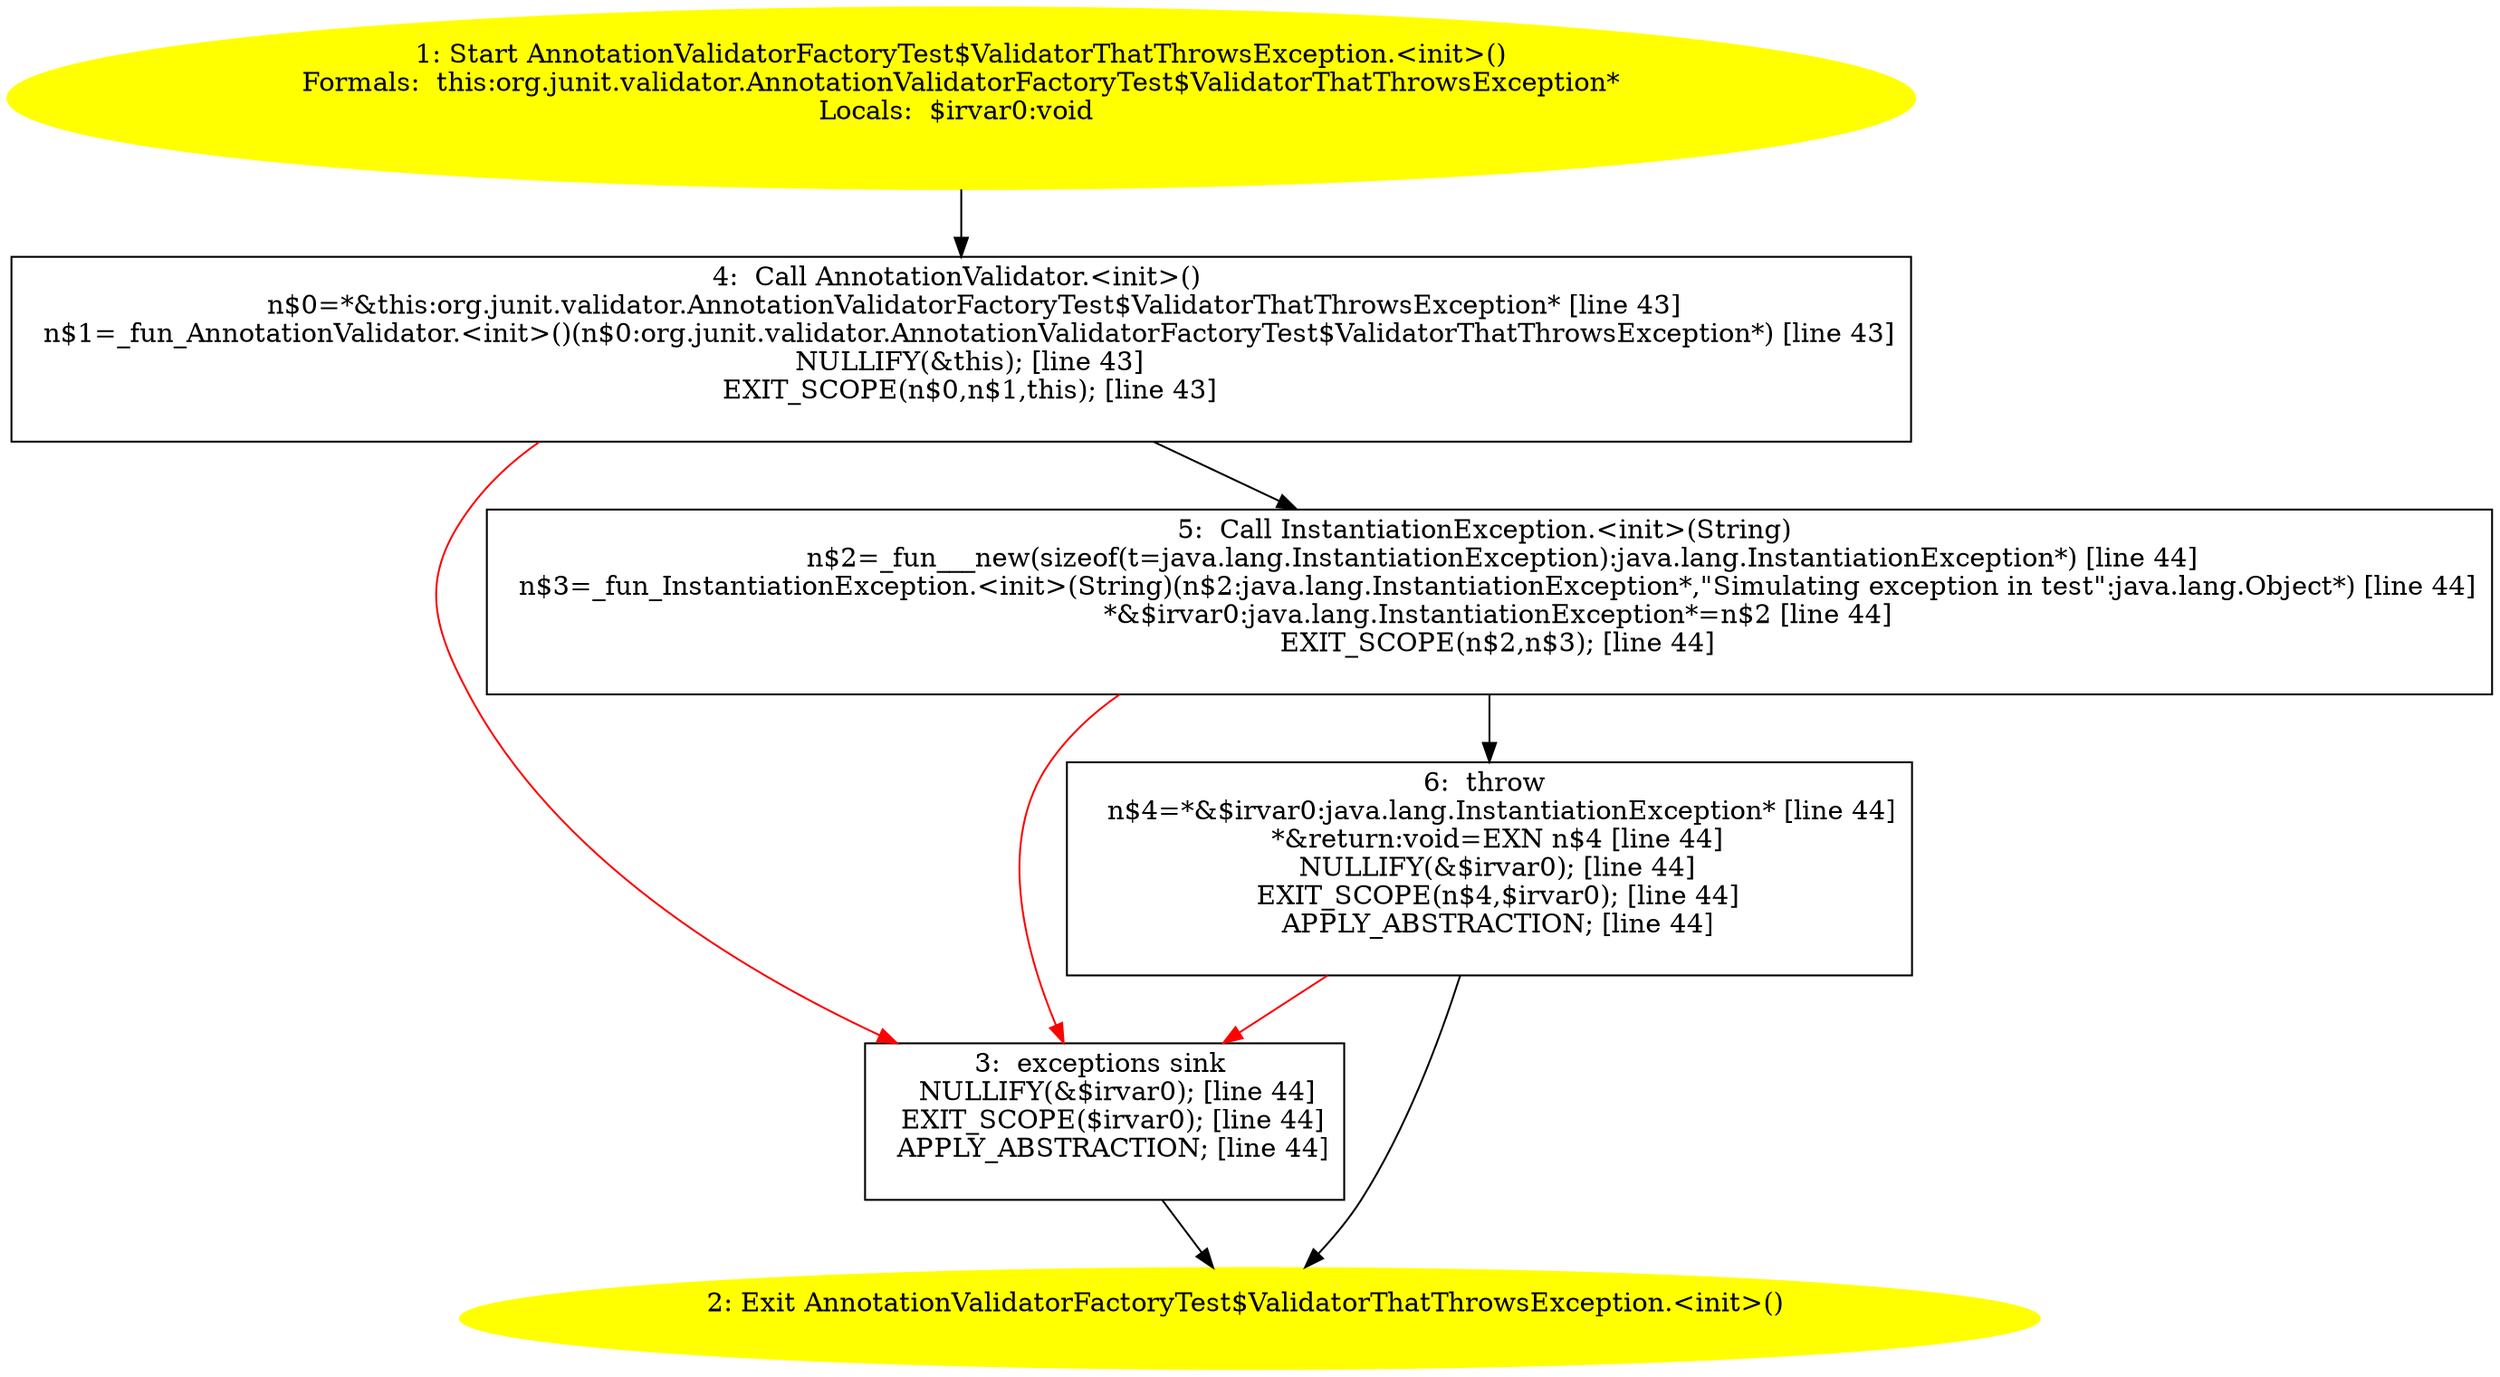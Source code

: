 /* @generated */
digraph cfg {
"org.junit.validator.AnnotationValidatorFactoryTest$ValidatorThatThrowsException.<init>().601506b470951a77414707e85eb97213_1" [label="1: Start AnnotationValidatorFactoryTest$ValidatorThatThrowsException.<init>()\nFormals:  this:org.junit.validator.AnnotationValidatorFactoryTest$ValidatorThatThrowsException*\nLocals:  $irvar0:void \n  " color=yellow style=filled]
	

	 "org.junit.validator.AnnotationValidatorFactoryTest$ValidatorThatThrowsException.<init>().601506b470951a77414707e85eb97213_1" -> "org.junit.validator.AnnotationValidatorFactoryTest$ValidatorThatThrowsException.<init>().601506b470951a77414707e85eb97213_4" ;
"org.junit.validator.AnnotationValidatorFactoryTest$ValidatorThatThrowsException.<init>().601506b470951a77414707e85eb97213_2" [label="2: Exit AnnotationValidatorFactoryTest$ValidatorThatThrowsException.<init>() \n  " color=yellow style=filled]
	

"org.junit.validator.AnnotationValidatorFactoryTest$ValidatorThatThrowsException.<init>().601506b470951a77414707e85eb97213_3" [label="3:  exceptions sink \n   NULLIFY(&$irvar0); [line 44]\n  EXIT_SCOPE($irvar0); [line 44]\n  APPLY_ABSTRACTION; [line 44]\n " shape="box"]
	

	 "org.junit.validator.AnnotationValidatorFactoryTest$ValidatorThatThrowsException.<init>().601506b470951a77414707e85eb97213_3" -> "org.junit.validator.AnnotationValidatorFactoryTest$ValidatorThatThrowsException.<init>().601506b470951a77414707e85eb97213_2" ;
"org.junit.validator.AnnotationValidatorFactoryTest$ValidatorThatThrowsException.<init>().601506b470951a77414707e85eb97213_4" [label="4:  Call AnnotationValidator.<init>() \n   n$0=*&this:org.junit.validator.AnnotationValidatorFactoryTest$ValidatorThatThrowsException* [line 43]\n  n$1=_fun_AnnotationValidator.<init>()(n$0:org.junit.validator.AnnotationValidatorFactoryTest$ValidatorThatThrowsException*) [line 43]\n  NULLIFY(&this); [line 43]\n  EXIT_SCOPE(n$0,n$1,this); [line 43]\n " shape="box"]
	

	 "org.junit.validator.AnnotationValidatorFactoryTest$ValidatorThatThrowsException.<init>().601506b470951a77414707e85eb97213_4" -> "org.junit.validator.AnnotationValidatorFactoryTest$ValidatorThatThrowsException.<init>().601506b470951a77414707e85eb97213_5" ;
	 "org.junit.validator.AnnotationValidatorFactoryTest$ValidatorThatThrowsException.<init>().601506b470951a77414707e85eb97213_4" -> "org.junit.validator.AnnotationValidatorFactoryTest$ValidatorThatThrowsException.<init>().601506b470951a77414707e85eb97213_3" [color="red" ];
"org.junit.validator.AnnotationValidatorFactoryTest$ValidatorThatThrowsException.<init>().601506b470951a77414707e85eb97213_5" [label="5:  Call InstantiationException.<init>(String) \n   n$2=_fun___new(sizeof(t=java.lang.InstantiationException):java.lang.InstantiationException*) [line 44]\n  n$3=_fun_InstantiationException.<init>(String)(n$2:java.lang.InstantiationException*,\"Simulating exception in test\":java.lang.Object*) [line 44]\n  *&$irvar0:java.lang.InstantiationException*=n$2 [line 44]\n  EXIT_SCOPE(n$2,n$3); [line 44]\n " shape="box"]
	

	 "org.junit.validator.AnnotationValidatorFactoryTest$ValidatorThatThrowsException.<init>().601506b470951a77414707e85eb97213_5" -> "org.junit.validator.AnnotationValidatorFactoryTest$ValidatorThatThrowsException.<init>().601506b470951a77414707e85eb97213_6" ;
	 "org.junit.validator.AnnotationValidatorFactoryTest$ValidatorThatThrowsException.<init>().601506b470951a77414707e85eb97213_5" -> "org.junit.validator.AnnotationValidatorFactoryTest$ValidatorThatThrowsException.<init>().601506b470951a77414707e85eb97213_3" [color="red" ];
"org.junit.validator.AnnotationValidatorFactoryTest$ValidatorThatThrowsException.<init>().601506b470951a77414707e85eb97213_6" [label="6:  throw \n   n$4=*&$irvar0:java.lang.InstantiationException* [line 44]\n  *&return:void=EXN n$4 [line 44]\n  NULLIFY(&$irvar0); [line 44]\n  EXIT_SCOPE(n$4,$irvar0); [line 44]\n  APPLY_ABSTRACTION; [line 44]\n " shape="box"]
	

	 "org.junit.validator.AnnotationValidatorFactoryTest$ValidatorThatThrowsException.<init>().601506b470951a77414707e85eb97213_6" -> "org.junit.validator.AnnotationValidatorFactoryTest$ValidatorThatThrowsException.<init>().601506b470951a77414707e85eb97213_2" ;
	 "org.junit.validator.AnnotationValidatorFactoryTest$ValidatorThatThrowsException.<init>().601506b470951a77414707e85eb97213_6" -> "org.junit.validator.AnnotationValidatorFactoryTest$ValidatorThatThrowsException.<init>().601506b470951a77414707e85eb97213_3" [color="red" ];
}
